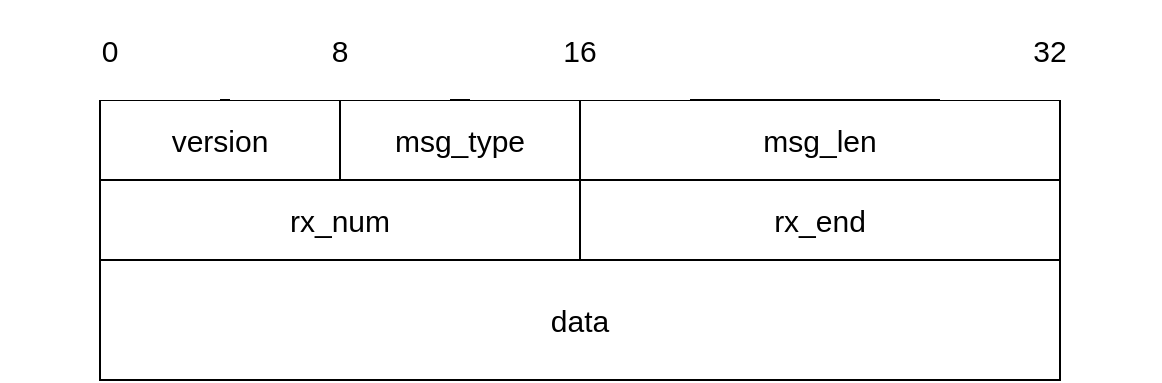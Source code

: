 <mxfile version="21.6.6" type="github">
  <diagram name="第 1 页" id="xoX98izYL95ySu7P4GVX">
    <mxGraphModel dx="1649" dy="903" grid="1" gridSize="10" guides="1" tooltips="1" connect="1" arrows="1" fold="1" page="1" pageScale="1" pageWidth="827" pageHeight="1169" math="0" shadow="0">
      <root>
        <mxCell id="0" />
        <mxCell id="1" parent="0" />
        <mxCell id="Z2o77yhwc-H93JAk-5GT-1" value="&lt;font style=&quot;font-size: 15px;&quot;&gt;version&lt;/font&gt;" style="rounded=0;whiteSpace=wrap;html=1;" vertex="1" parent="1">
          <mxGeometry x="200" y="200" width="120" height="40" as="geometry" />
        </mxCell>
        <mxCell id="Z2o77yhwc-H93JAk-5GT-2" value="&lt;font style=&quot;font-size: 15px;&quot;&gt;msg_type&lt;/font&gt;" style="rounded=0;whiteSpace=wrap;html=1;" vertex="1" parent="1">
          <mxGeometry x="320" y="200" width="120" height="40" as="geometry" />
        </mxCell>
        <mxCell id="Z2o77yhwc-H93JAk-5GT-3" value="&lt;font style=&quot;font-size: 15px;&quot;&gt;msg_len&lt;/font&gt;" style="rounded=0;whiteSpace=wrap;html=1;" vertex="1" parent="1">
          <mxGeometry x="440" y="200" width="240" height="40" as="geometry" />
        </mxCell>
        <mxCell id="Z2o77yhwc-H93JAk-5GT-4" value="&lt;font style=&quot;font-size: 15px;&quot;&gt;rx_num&lt;/font&gt;" style="rounded=0;whiteSpace=wrap;html=1;" vertex="1" parent="1">
          <mxGeometry x="200" y="240" width="240" height="40" as="geometry" />
        </mxCell>
        <mxCell id="Z2o77yhwc-H93JAk-5GT-5" value="&lt;font style=&quot;font-size: 15px;&quot;&gt;rx_end&lt;/font&gt;" style="rounded=0;whiteSpace=wrap;html=1;" vertex="1" parent="1">
          <mxGeometry x="440" y="240" width="240" height="40" as="geometry" />
        </mxCell>
        <mxCell id="Z2o77yhwc-H93JAk-5GT-6" value="&lt;font style=&quot;font-size: 15px;&quot;&gt;data&lt;/font&gt;" style="rounded=0;whiteSpace=wrap;html=1;" vertex="1" parent="1">
          <mxGeometry x="200" y="280" width="480" height="60" as="geometry" />
        </mxCell>
        <mxCell id="Z2o77yhwc-H93JAk-5GT-9" value="&lt;font style=&quot;font-size: 15px;&quot;&gt;0&lt;/font&gt;" style="rounded=0;whiteSpace=wrap;html=1;strokeColor=none;" vertex="1" parent="1">
          <mxGeometry x="150" y="150" width="110" height="50" as="geometry" />
        </mxCell>
        <mxCell id="Z2o77yhwc-H93JAk-5GT-10" value="&lt;span style=&quot;font-size: 15px;&quot;&gt;16&lt;/span&gt;" style="rounded=0;whiteSpace=wrap;html=1;strokeColor=none;" vertex="1" parent="1">
          <mxGeometry x="385" y="150" width="110" height="50" as="geometry" />
        </mxCell>
        <mxCell id="Z2o77yhwc-H93JAk-5GT-11" value="&lt;span style=&quot;font-size: 15px;&quot;&gt;32&lt;/span&gt;" style="rounded=0;whiteSpace=wrap;html=1;strokeColor=none;" vertex="1" parent="1">
          <mxGeometry x="620" y="150" width="110" height="50" as="geometry" />
        </mxCell>
        <mxCell id="Z2o77yhwc-H93JAk-5GT-12" value="&lt;span style=&quot;font-size: 15px;&quot;&gt;8&lt;/span&gt;" style="rounded=0;whiteSpace=wrap;html=1;strokeColor=none;" vertex="1" parent="1">
          <mxGeometry x="265" y="150" width="110" height="50" as="geometry" />
        </mxCell>
      </root>
    </mxGraphModel>
  </diagram>
</mxfile>
